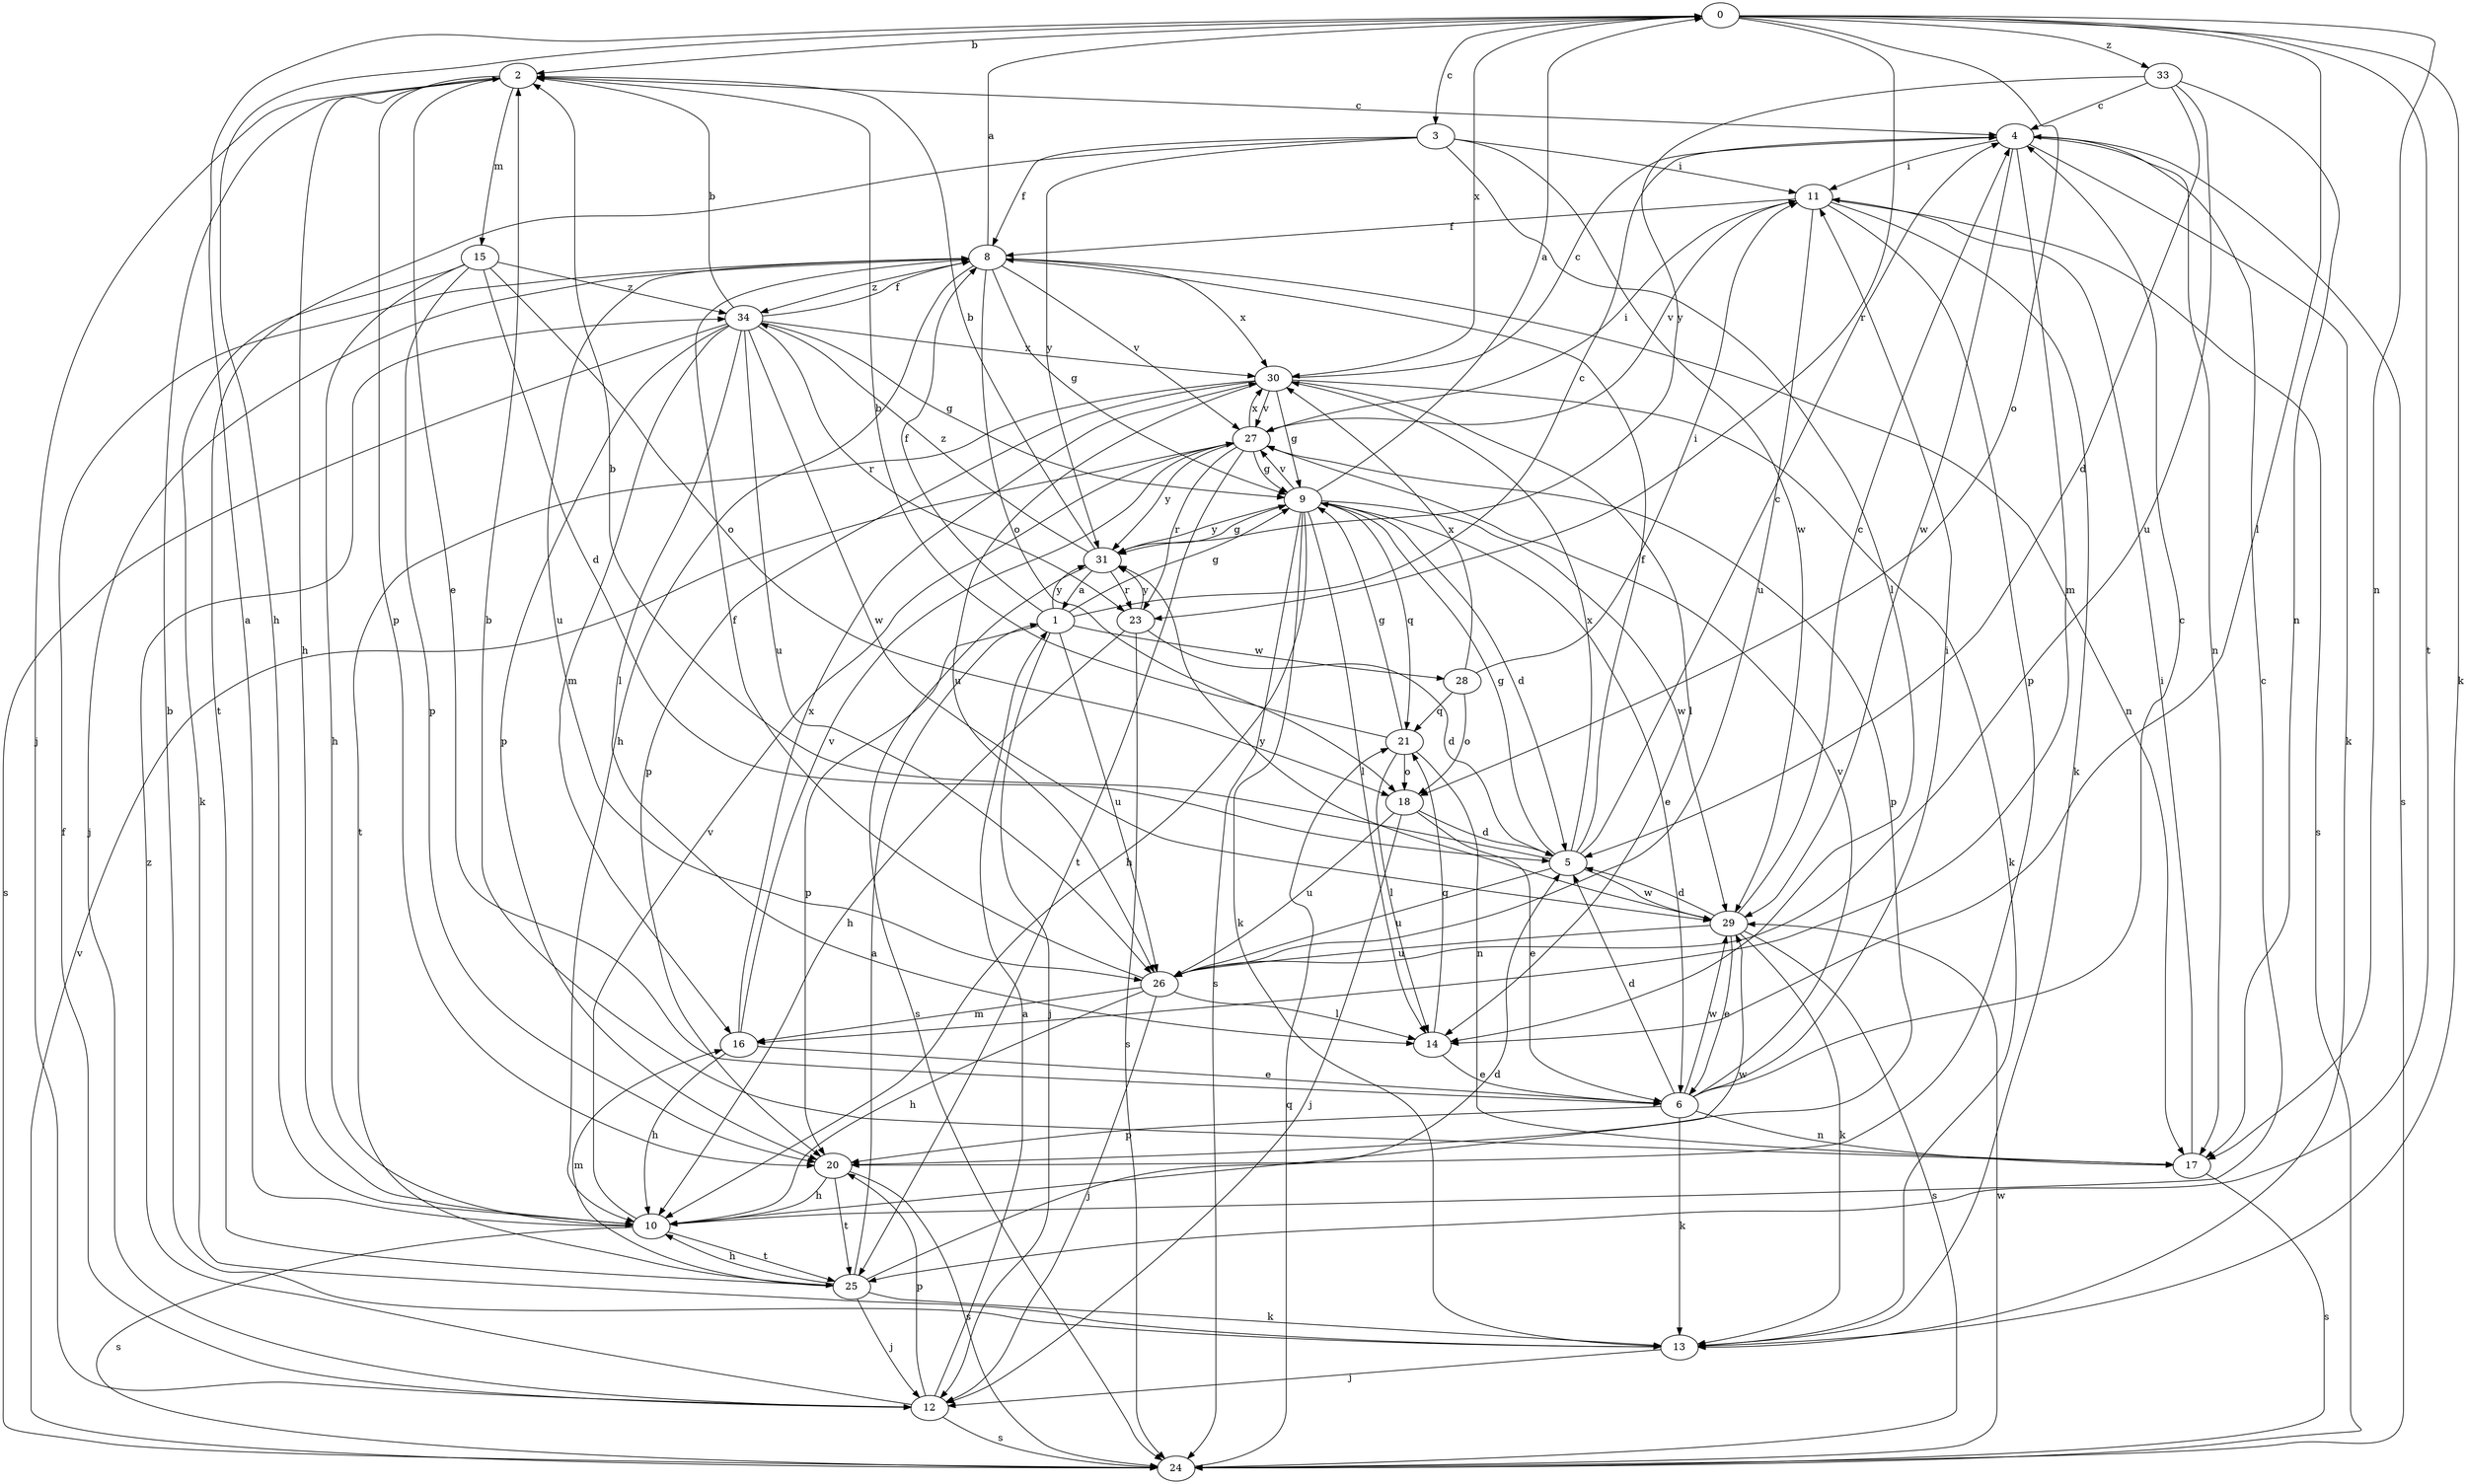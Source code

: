 strict digraph  {
0;
1;
2;
3;
4;
5;
6;
8;
9;
10;
11;
12;
13;
14;
15;
16;
17;
18;
20;
21;
23;
24;
25;
26;
27;
28;
29;
30;
31;
33;
34;
0 -> 2  [label=b];
0 -> 3  [label=c];
0 -> 10  [label=h];
0 -> 13  [label=k];
0 -> 14  [label=l];
0 -> 17  [label=n];
0 -> 18  [label=o];
0 -> 23  [label=r];
0 -> 25  [label=t];
0 -> 30  [label=x];
0 -> 33  [label=z];
1 -> 4  [label=c];
1 -> 8  [label=f];
1 -> 9  [label=g];
1 -> 12  [label=j];
1 -> 20  [label=p];
1 -> 26  [label=u];
1 -> 28  [label=w];
1 -> 31  [label=y];
2 -> 4  [label=c];
2 -> 6  [label=e];
2 -> 10  [label=h];
2 -> 12  [label=j];
2 -> 15  [label=m];
2 -> 20  [label=p];
3 -> 8  [label=f];
3 -> 11  [label=i];
3 -> 14  [label=l];
3 -> 25  [label=t];
3 -> 29  [label=w];
3 -> 31  [label=y];
4 -> 11  [label=i];
4 -> 13  [label=k];
4 -> 16  [label=m];
4 -> 17  [label=n];
4 -> 24  [label=s];
4 -> 29  [label=w];
5 -> 2  [label=b];
5 -> 4  [label=c];
5 -> 8  [label=f];
5 -> 9  [label=g];
5 -> 26  [label=u];
5 -> 29  [label=w];
5 -> 30  [label=x];
6 -> 4  [label=c];
6 -> 5  [label=d];
6 -> 11  [label=i];
6 -> 13  [label=k];
6 -> 17  [label=n];
6 -> 20  [label=p];
6 -> 27  [label=v];
6 -> 29  [label=w];
8 -> 0  [label=a];
8 -> 9  [label=g];
8 -> 10  [label=h];
8 -> 12  [label=j];
8 -> 17  [label=n];
8 -> 18  [label=o];
8 -> 26  [label=u];
8 -> 27  [label=v];
8 -> 30  [label=x];
8 -> 34  [label=z];
9 -> 0  [label=a];
9 -> 5  [label=d];
9 -> 6  [label=e];
9 -> 10  [label=h];
9 -> 13  [label=k];
9 -> 14  [label=l];
9 -> 21  [label=q];
9 -> 24  [label=s];
9 -> 27  [label=v];
9 -> 29  [label=w];
9 -> 31  [label=y];
10 -> 0  [label=a];
10 -> 4  [label=c];
10 -> 24  [label=s];
10 -> 25  [label=t];
10 -> 27  [label=v];
10 -> 29  [label=w];
11 -> 8  [label=f];
11 -> 13  [label=k];
11 -> 20  [label=p];
11 -> 24  [label=s];
11 -> 26  [label=u];
11 -> 27  [label=v];
12 -> 1  [label=a];
12 -> 8  [label=f];
12 -> 20  [label=p];
12 -> 24  [label=s];
12 -> 34  [label=z];
13 -> 2  [label=b];
13 -> 12  [label=j];
14 -> 6  [label=e];
14 -> 21  [label=q];
15 -> 5  [label=d];
15 -> 10  [label=h];
15 -> 13  [label=k];
15 -> 18  [label=o];
15 -> 20  [label=p];
15 -> 34  [label=z];
16 -> 6  [label=e];
16 -> 10  [label=h];
16 -> 27  [label=v];
16 -> 30  [label=x];
17 -> 2  [label=b];
17 -> 11  [label=i];
17 -> 24  [label=s];
18 -> 5  [label=d];
18 -> 6  [label=e];
18 -> 12  [label=j];
18 -> 26  [label=u];
20 -> 10  [label=h];
20 -> 24  [label=s];
20 -> 25  [label=t];
21 -> 2  [label=b];
21 -> 9  [label=g];
21 -> 14  [label=l];
21 -> 17  [label=n];
21 -> 18  [label=o];
23 -> 5  [label=d];
23 -> 10  [label=h];
23 -> 24  [label=s];
23 -> 31  [label=y];
24 -> 21  [label=q];
24 -> 27  [label=v];
24 -> 29  [label=w];
25 -> 1  [label=a];
25 -> 5  [label=d];
25 -> 10  [label=h];
25 -> 12  [label=j];
25 -> 13  [label=k];
25 -> 16  [label=m];
26 -> 8  [label=f];
26 -> 10  [label=h];
26 -> 12  [label=j];
26 -> 14  [label=l];
26 -> 16  [label=m];
27 -> 9  [label=g];
27 -> 11  [label=i];
27 -> 20  [label=p];
27 -> 23  [label=r];
27 -> 25  [label=t];
27 -> 30  [label=x];
27 -> 31  [label=y];
28 -> 11  [label=i];
28 -> 18  [label=o];
28 -> 21  [label=q];
28 -> 30  [label=x];
29 -> 4  [label=c];
29 -> 5  [label=d];
29 -> 6  [label=e];
29 -> 13  [label=k];
29 -> 24  [label=s];
29 -> 26  [label=u];
29 -> 31  [label=y];
30 -> 4  [label=c];
30 -> 9  [label=g];
30 -> 13  [label=k];
30 -> 14  [label=l];
30 -> 20  [label=p];
30 -> 25  [label=t];
30 -> 26  [label=u];
30 -> 27  [label=v];
31 -> 1  [label=a];
31 -> 2  [label=b];
31 -> 9  [label=g];
31 -> 23  [label=r];
31 -> 24  [label=s];
31 -> 34  [label=z];
33 -> 4  [label=c];
33 -> 5  [label=d];
33 -> 17  [label=n];
33 -> 26  [label=u];
33 -> 31  [label=y];
34 -> 2  [label=b];
34 -> 8  [label=f];
34 -> 9  [label=g];
34 -> 14  [label=l];
34 -> 16  [label=m];
34 -> 20  [label=p];
34 -> 23  [label=r];
34 -> 24  [label=s];
34 -> 26  [label=u];
34 -> 29  [label=w];
34 -> 30  [label=x];
}
